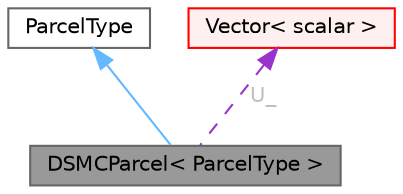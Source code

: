 digraph "DSMCParcel&lt; ParcelType &gt;"
{
 // LATEX_PDF_SIZE
  bgcolor="transparent";
  edge [fontname=Helvetica,fontsize=10,labelfontname=Helvetica,labelfontsize=10];
  node [fontname=Helvetica,fontsize=10,shape=box,height=0.2,width=0.4];
  Node1 [id="Node000001",label="DSMCParcel\< ParcelType \>",height=0.2,width=0.4,color="gray40", fillcolor="grey60", style="filled", fontcolor="black",tooltip="DSMC parcel class."];
  Node2 -> Node1 [id="edge1_Node000001_Node000002",dir="back",color="steelblue1",style="solid",tooltip=" "];
  Node2 [id="Node000002",label="ParcelType",height=0.2,width=0.4,color="gray40", fillcolor="white", style="filled",tooltip=" "];
  Node3 -> Node1 [id="edge2_Node000001_Node000003",dir="back",color="darkorchid3",style="dashed",tooltip=" ",label=" U_",fontcolor="grey" ];
  Node3 [id="Node000003",label="Vector\< scalar \>",height=0.2,width=0.4,color="red", fillcolor="#FFF0F0", style="filled",URL="$classFoam_1_1Vector.html",tooltip=" "];
}
